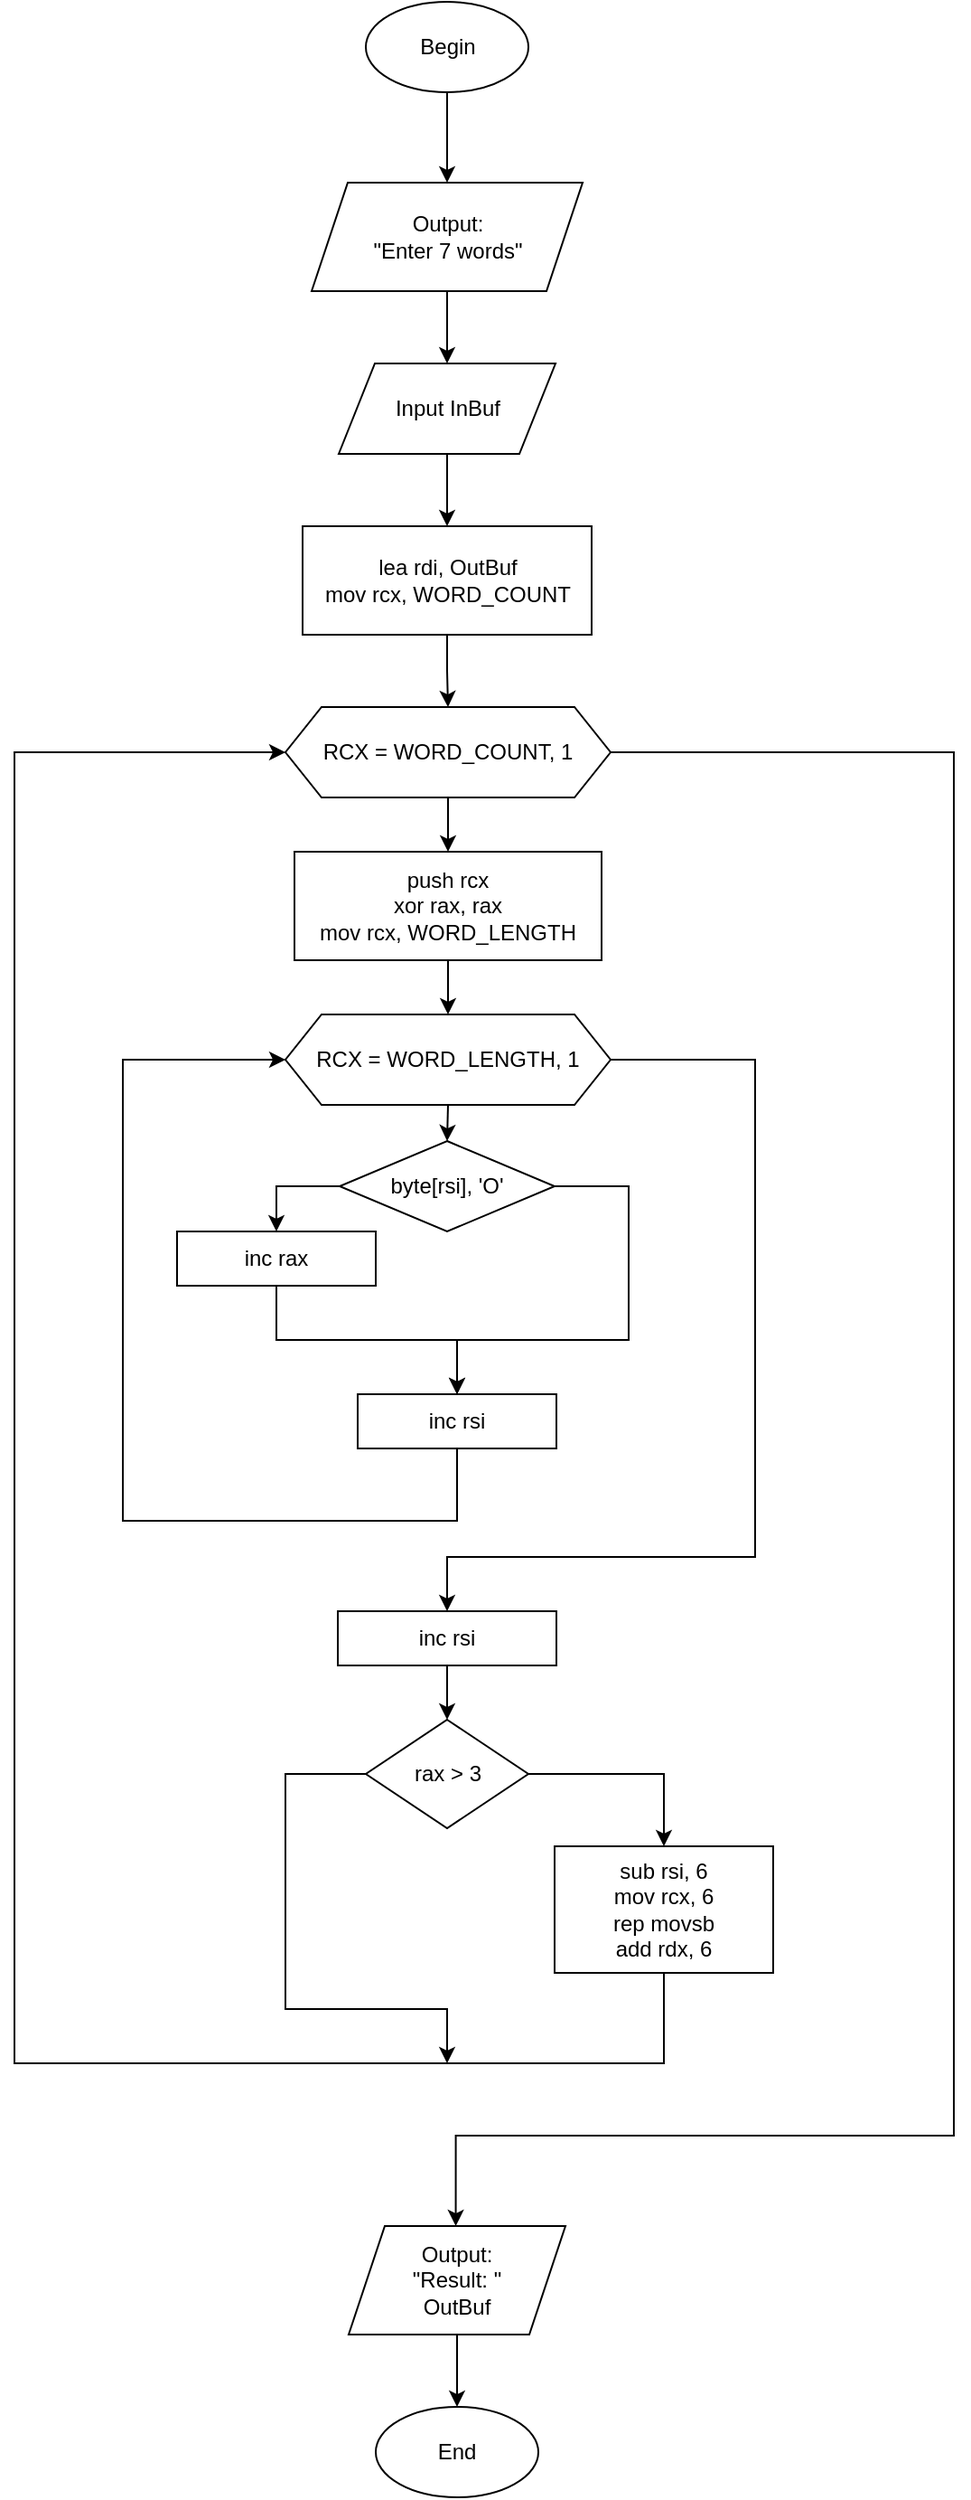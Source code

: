 <mxfile version="21.0.8" type="device"><diagram id="C5RBs43oDa-KdzZeNtuy" name="Page-1"><mxGraphModel dx="771" dy="1415" grid="1" gridSize="10" guides="1" tooltips="1" connect="1" arrows="1" fold="1" page="1" pageScale="1" pageWidth="827" pageHeight="1169" math="0" shadow="0"><root><mxCell id="WIyWlLk6GJQsqaUBKTNV-0"/><mxCell id="WIyWlLk6GJQsqaUBKTNV-1" parent="WIyWlLk6GJQsqaUBKTNV-0"/><mxCell id="VqScRalv47R6mMaotK31-23" style="edgeStyle=orthogonalEdgeStyle;rounded=0;orthogonalLoop=1;jettySize=auto;html=1;exitX=0.5;exitY=1;exitDx=0;exitDy=0;" edge="1" parent="WIyWlLk6GJQsqaUBKTNV-1" source="VqScRalv47R6mMaotK31-0" target="VqScRalv47R6mMaotK31-6"><mxGeometry relative="1" as="geometry"/></mxCell><mxCell id="VqScRalv47R6mMaotK31-0" value="Output:&lt;br&gt;&quot;Enter 7 words&quot;" style="shape=parallelogram;perimeter=parallelogramPerimeter;whiteSpace=wrap;html=1;fixedSize=1;" vertex="1" parent="WIyWlLk6GJQsqaUBKTNV-1"><mxGeometry x="314.5" y="140" width="150" height="60" as="geometry"/></mxCell><mxCell id="VqScRalv47R6mMaotK31-1" style="edgeStyle=orthogonalEdgeStyle;rounded=0;orthogonalLoop=1;jettySize=auto;html=1;exitX=0.5;exitY=1;exitDx=0;exitDy=0;entryX=0.5;entryY=0;entryDx=0;entryDy=0;" edge="1" parent="WIyWlLk6GJQsqaUBKTNV-1" source="VqScRalv47R6mMaotK31-2" target="VqScRalv47R6mMaotK31-0"><mxGeometry relative="1" as="geometry"/></mxCell><mxCell id="VqScRalv47R6mMaotK31-2" value="Begin" style="ellipse;whiteSpace=wrap;html=1;" vertex="1" parent="WIyWlLk6GJQsqaUBKTNV-1"><mxGeometry x="344.5" y="40" width="90" height="50" as="geometry"/></mxCell><mxCell id="VqScRalv47R6mMaotK31-24" style="edgeStyle=orthogonalEdgeStyle;rounded=0;orthogonalLoop=1;jettySize=auto;html=1;" edge="1" parent="WIyWlLk6GJQsqaUBKTNV-1" source="VqScRalv47R6mMaotK31-6" target="VqScRalv47R6mMaotK31-7"><mxGeometry relative="1" as="geometry"/></mxCell><mxCell id="VqScRalv47R6mMaotK31-6" value="Input InBuf" style="shape=parallelogram;perimeter=parallelogramPerimeter;whiteSpace=wrap;html=1;fixedSize=1;" vertex="1" parent="WIyWlLk6GJQsqaUBKTNV-1"><mxGeometry x="329.5" y="240" width="120" height="50" as="geometry"/></mxCell><mxCell id="VqScRalv47R6mMaotK31-25" style="edgeStyle=orthogonalEdgeStyle;rounded=0;orthogonalLoop=1;jettySize=auto;html=1;" edge="1" parent="WIyWlLk6GJQsqaUBKTNV-1" source="VqScRalv47R6mMaotK31-7" target="VqScRalv47R6mMaotK31-8"><mxGeometry relative="1" as="geometry"/></mxCell><mxCell id="VqScRalv47R6mMaotK31-7" value="lea rdi, OutBuf&lt;br&gt;mov rcx, WORD_COUNT" style="rounded=0;whiteSpace=wrap;html=1;" vertex="1" parent="WIyWlLk6GJQsqaUBKTNV-1"><mxGeometry x="309.5" y="330" width="160" height="60" as="geometry"/></mxCell><mxCell id="VqScRalv47R6mMaotK31-21" style="edgeStyle=orthogonalEdgeStyle;rounded=0;orthogonalLoop=1;jettySize=auto;html=1;" edge="1" parent="WIyWlLk6GJQsqaUBKTNV-1" source="VqScRalv47R6mMaotK31-8" target="VqScRalv47R6mMaotK31-9"><mxGeometry relative="1" as="geometry"/></mxCell><mxCell id="VqScRalv47R6mMaotK31-34" style="edgeStyle=orthogonalEdgeStyle;rounded=0;orthogonalLoop=1;jettySize=auto;html=1;" edge="1" parent="WIyWlLk6GJQsqaUBKTNV-1" source="VqScRalv47R6mMaotK31-8"><mxGeometry relative="1" as="geometry"><mxPoint x="394.286" y="1270" as="targetPoint"/><Array as="points"><mxPoint x="670" y="455"/><mxPoint x="670" y="1220"/><mxPoint x="394" y="1220"/></Array></mxGeometry></mxCell><mxCell id="VqScRalv47R6mMaotK31-8" value="RCX = WORD_COUNT, 1" style="shape=hexagon;perimeter=hexagonPerimeter2;whiteSpace=wrap;html=1;fixedSize=1;" vertex="1" parent="WIyWlLk6GJQsqaUBKTNV-1"><mxGeometry x="300" y="430" width="180" height="50" as="geometry"/></mxCell><mxCell id="VqScRalv47R6mMaotK31-22" style="edgeStyle=orthogonalEdgeStyle;rounded=0;orthogonalLoop=1;jettySize=auto;html=1;exitX=0.5;exitY=1;exitDx=0;exitDy=0;" edge="1" parent="WIyWlLk6GJQsqaUBKTNV-1" source="VqScRalv47R6mMaotK31-9" target="VqScRalv47R6mMaotK31-10"><mxGeometry relative="1" as="geometry"/></mxCell><mxCell id="VqScRalv47R6mMaotK31-9" value="push rcx&lt;br&gt;xor rax, rax&lt;br&gt;mov rcx, WORD_LENGTH" style="rounded=0;whiteSpace=wrap;html=1;" vertex="1" parent="WIyWlLk6GJQsqaUBKTNV-1"><mxGeometry x="305" y="510" width="170" height="60" as="geometry"/></mxCell><mxCell id="VqScRalv47R6mMaotK31-18" style="edgeStyle=orthogonalEdgeStyle;rounded=0;orthogonalLoop=1;jettySize=auto;html=1;exitX=0.5;exitY=1;exitDx=0;exitDy=0;entryX=0.5;entryY=0;entryDx=0;entryDy=0;" edge="1" parent="WIyWlLk6GJQsqaUBKTNV-1" source="VqScRalv47R6mMaotK31-10" target="VqScRalv47R6mMaotK31-11"><mxGeometry relative="1" as="geometry"/></mxCell><mxCell id="VqScRalv47R6mMaotK31-29" style="edgeStyle=orthogonalEdgeStyle;rounded=0;orthogonalLoop=1;jettySize=auto;html=1;entryX=0.5;entryY=0;entryDx=0;entryDy=0;" edge="1" parent="WIyWlLk6GJQsqaUBKTNV-1" source="VqScRalv47R6mMaotK31-10" target="VqScRalv47R6mMaotK31-26"><mxGeometry relative="1" as="geometry"><Array as="points"><mxPoint x="560" y="625"/><mxPoint x="560" y="900"/><mxPoint x="389" y="900"/></Array></mxGeometry></mxCell><mxCell id="VqScRalv47R6mMaotK31-10" value="RCX = WORD_LENGTH, 1" style="shape=hexagon;perimeter=hexagonPerimeter2;whiteSpace=wrap;html=1;fixedSize=1;" vertex="1" parent="WIyWlLk6GJQsqaUBKTNV-1"><mxGeometry x="300" y="600" width="180" height="50" as="geometry"/></mxCell><mxCell id="VqScRalv47R6mMaotK31-13" style="edgeStyle=orthogonalEdgeStyle;rounded=0;orthogonalLoop=1;jettySize=auto;html=1;entryX=0.5;entryY=0;entryDx=0;entryDy=0;" edge="1" parent="WIyWlLk6GJQsqaUBKTNV-1" source="VqScRalv47R6mMaotK31-11" target="VqScRalv47R6mMaotK31-12"><mxGeometry relative="1" as="geometry"><Array as="points"><mxPoint x="490" y="695"/><mxPoint x="490" y="780"/><mxPoint x="395" y="780"/></Array></mxGeometry></mxCell><mxCell id="VqScRalv47R6mMaotK31-16" style="edgeStyle=orthogonalEdgeStyle;rounded=0;orthogonalLoop=1;jettySize=auto;html=1;entryX=0.5;entryY=0;entryDx=0;entryDy=0;" edge="1" parent="WIyWlLk6GJQsqaUBKTNV-1" source="VqScRalv47R6mMaotK31-11" target="VqScRalv47R6mMaotK31-14"><mxGeometry relative="1" as="geometry"><Array as="points"><mxPoint x="295" y="695"/></Array></mxGeometry></mxCell><mxCell id="VqScRalv47R6mMaotK31-11" value="byte[rsi], 'O'" style="rhombus;whiteSpace=wrap;html=1;" vertex="1" parent="WIyWlLk6GJQsqaUBKTNV-1"><mxGeometry x="330" y="670" width="119" height="50" as="geometry"/></mxCell><mxCell id="VqScRalv47R6mMaotK31-19" style="edgeStyle=orthogonalEdgeStyle;rounded=0;orthogonalLoop=1;jettySize=auto;html=1;entryX=0;entryY=0.5;entryDx=0;entryDy=0;" edge="1" parent="WIyWlLk6GJQsqaUBKTNV-1" source="VqScRalv47R6mMaotK31-12" target="VqScRalv47R6mMaotK31-10"><mxGeometry relative="1" as="geometry"><Array as="points"><mxPoint x="395" y="880"/><mxPoint x="210" y="880"/><mxPoint x="210" y="625"/></Array></mxGeometry></mxCell><mxCell id="VqScRalv47R6mMaotK31-12" value="inc rsi" style="rounded=0;whiteSpace=wrap;html=1;" vertex="1" parent="WIyWlLk6GJQsqaUBKTNV-1"><mxGeometry x="340" y="810" width="110" height="30" as="geometry"/></mxCell><mxCell id="VqScRalv47R6mMaotK31-17" style="edgeStyle=orthogonalEdgeStyle;rounded=0;orthogonalLoop=1;jettySize=auto;html=1;entryX=0.5;entryY=0;entryDx=0;entryDy=0;" edge="1" parent="WIyWlLk6GJQsqaUBKTNV-1" source="VqScRalv47R6mMaotK31-14" target="VqScRalv47R6mMaotK31-12"><mxGeometry relative="1" as="geometry"/></mxCell><mxCell id="VqScRalv47R6mMaotK31-14" value="inc rax" style="rounded=0;whiteSpace=wrap;html=1;" vertex="1" parent="WIyWlLk6GJQsqaUBKTNV-1"><mxGeometry x="240" y="720" width="110" height="30" as="geometry"/></mxCell><mxCell id="VqScRalv47R6mMaotK31-30" style="edgeStyle=orthogonalEdgeStyle;rounded=0;orthogonalLoop=1;jettySize=auto;html=1;exitX=0.5;exitY=1;exitDx=0;exitDy=0;" edge="1" parent="WIyWlLk6GJQsqaUBKTNV-1" source="VqScRalv47R6mMaotK31-26" target="VqScRalv47R6mMaotK31-27"><mxGeometry relative="1" as="geometry"/></mxCell><mxCell id="VqScRalv47R6mMaotK31-26" value="inc rsi" style="rounded=0;whiteSpace=wrap;html=1;" vertex="1" parent="WIyWlLk6GJQsqaUBKTNV-1"><mxGeometry x="329" y="930" width="121" height="30" as="geometry"/></mxCell><mxCell id="VqScRalv47R6mMaotK31-31" style="edgeStyle=orthogonalEdgeStyle;rounded=0;orthogonalLoop=1;jettySize=auto;html=1;entryX=0.5;entryY=0;entryDx=0;entryDy=0;" edge="1" parent="WIyWlLk6GJQsqaUBKTNV-1" source="VqScRalv47R6mMaotK31-27" target="VqScRalv47R6mMaotK31-28"><mxGeometry relative="1" as="geometry"/></mxCell><mxCell id="VqScRalv47R6mMaotK31-32" style="edgeStyle=orthogonalEdgeStyle;rounded=0;orthogonalLoop=1;jettySize=auto;html=1;" edge="1" parent="WIyWlLk6GJQsqaUBKTNV-1" source="VqScRalv47R6mMaotK31-27"><mxGeometry relative="1" as="geometry"><mxPoint x="389.5" y="1180" as="targetPoint"/><Array as="points"><mxPoint x="300" y="1020"/><mxPoint x="300" y="1150"/><mxPoint x="389" y="1150"/></Array></mxGeometry></mxCell><mxCell id="VqScRalv47R6mMaotK31-27" value="rax &amp;gt; 3" style="rhombus;whiteSpace=wrap;html=1;" vertex="1" parent="WIyWlLk6GJQsqaUBKTNV-1"><mxGeometry x="344.5" y="990" width="90" height="60" as="geometry"/></mxCell><mxCell id="VqScRalv47R6mMaotK31-33" style="edgeStyle=orthogonalEdgeStyle;rounded=0;orthogonalLoop=1;jettySize=auto;html=1;entryX=0;entryY=0.5;entryDx=0;entryDy=0;" edge="1" parent="WIyWlLk6GJQsqaUBKTNV-1" source="VqScRalv47R6mMaotK31-28" target="VqScRalv47R6mMaotK31-8"><mxGeometry relative="1" as="geometry"><Array as="points"><mxPoint x="509" y="1180"/><mxPoint x="150" y="1180"/><mxPoint x="150" y="455"/></Array></mxGeometry></mxCell><mxCell id="VqScRalv47R6mMaotK31-28" value="sub rsi, 6&lt;br&gt;mov rcx, 6&lt;br&gt;rep movsb&lt;br&gt;add rdx, 6" style="rounded=0;whiteSpace=wrap;html=1;" vertex="1" parent="WIyWlLk6GJQsqaUBKTNV-1"><mxGeometry x="449" y="1060" width="121" height="70" as="geometry"/></mxCell><mxCell id="VqScRalv47R6mMaotK31-38" style="edgeStyle=orthogonalEdgeStyle;rounded=0;orthogonalLoop=1;jettySize=auto;html=1;" edge="1" parent="WIyWlLk6GJQsqaUBKTNV-1" source="VqScRalv47R6mMaotK31-35" target="VqScRalv47R6mMaotK31-37"><mxGeometry relative="1" as="geometry"/></mxCell><mxCell id="VqScRalv47R6mMaotK31-35" value="Output:&lt;br&gt;&quot;Result: &quot;&lt;br&gt;OutBuf" style="shape=parallelogram;perimeter=parallelogramPerimeter;whiteSpace=wrap;html=1;fixedSize=1;" vertex="1" parent="WIyWlLk6GJQsqaUBKTNV-1"><mxGeometry x="335" y="1270" width="120" height="60" as="geometry"/></mxCell><mxCell id="VqScRalv47R6mMaotK31-37" value="End" style="ellipse;whiteSpace=wrap;html=1;" vertex="1" parent="WIyWlLk6GJQsqaUBKTNV-1"><mxGeometry x="350" y="1370" width="90" height="50" as="geometry"/></mxCell></root></mxGraphModel></diagram></mxfile>